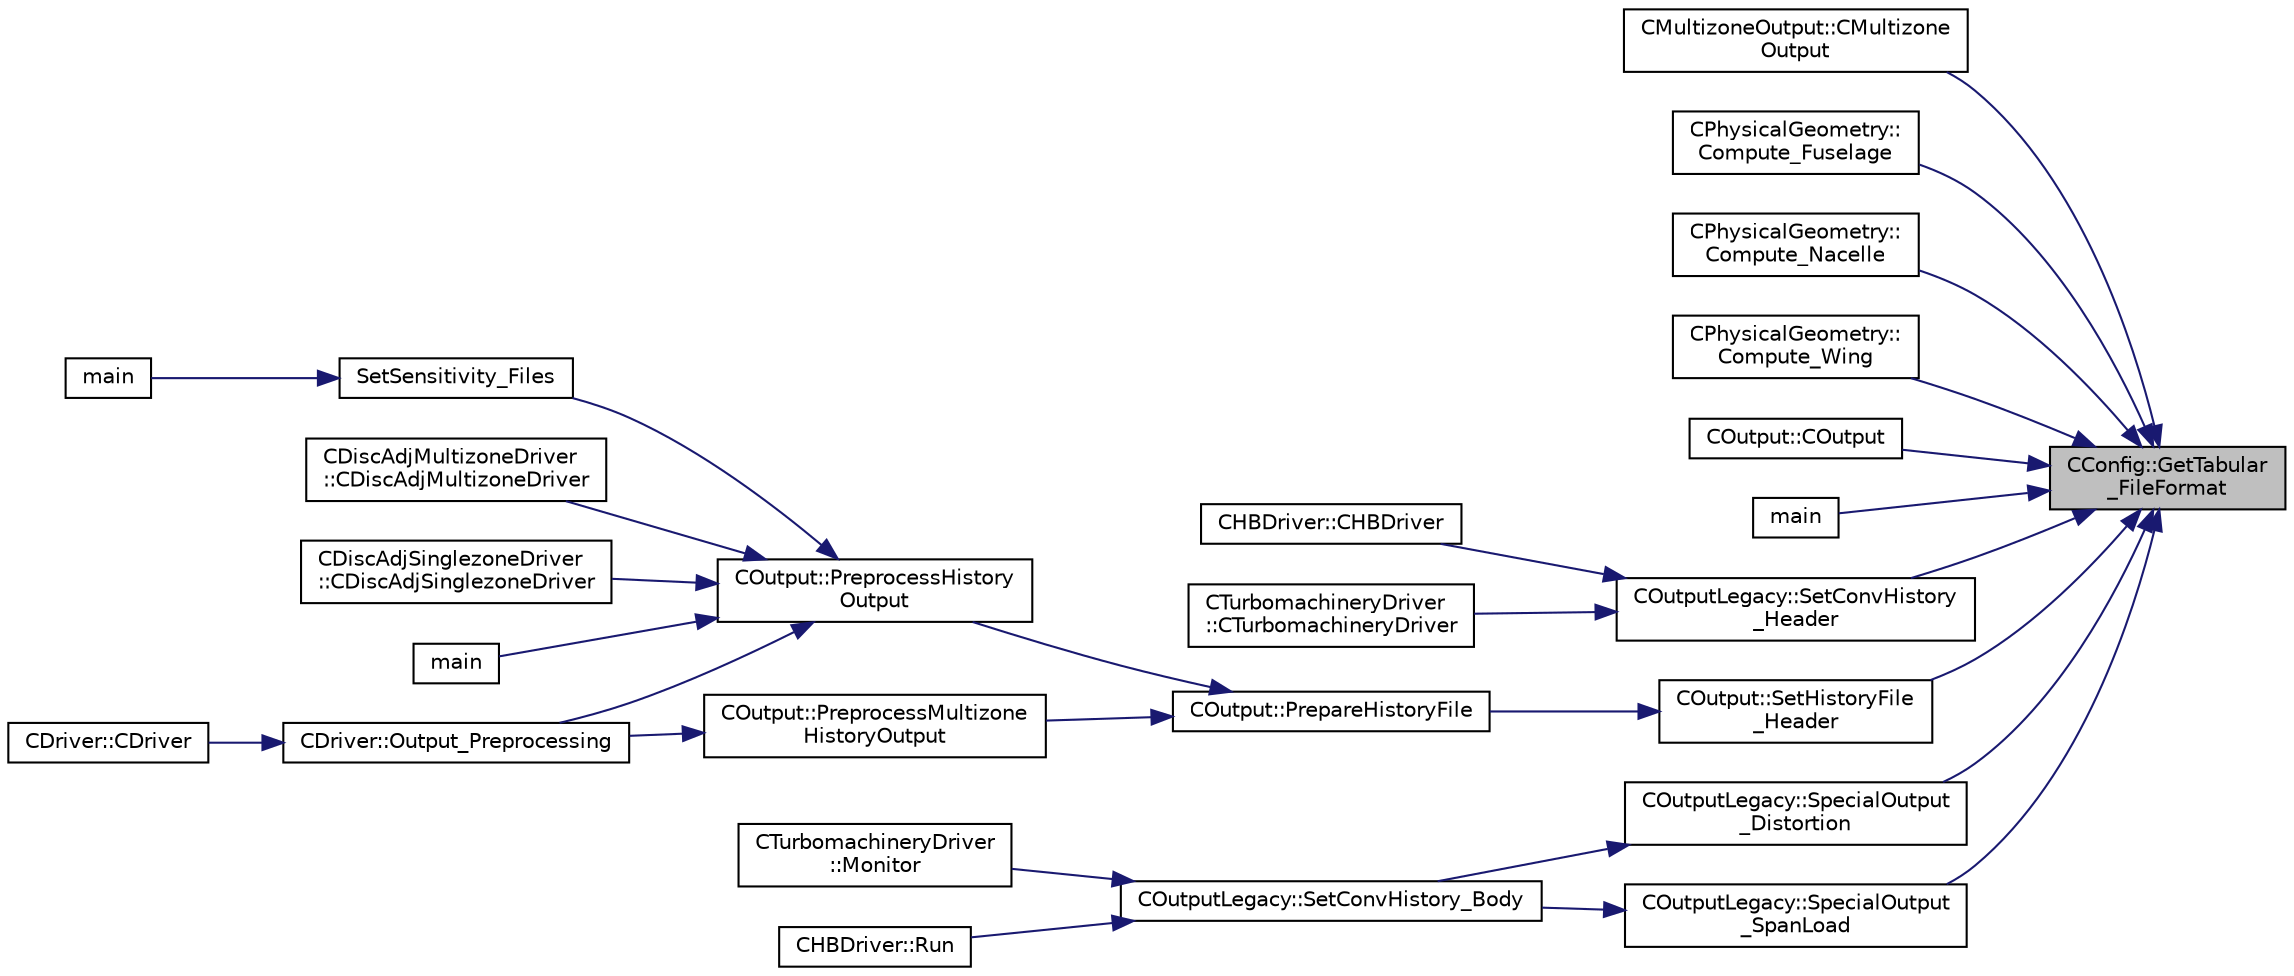digraph "CConfig::GetTabular_FileFormat"
{
 // LATEX_PDF_SIZE
  edge [fontname="Helvetica",fontsize="10",labelfontname="Helvetica",labelfontsize="10"];
  node [fontname="Helvetica",fontsize="10",shape=record];
  rankdir="RL";
  Node1 [label="CConfig::GetTabular\l_FileFormat",height=0.2,width=0.4,color="black", fillcolor="grey75", style="filled", fontcolor="black",tooltip="Get the format of the output solution."];
  Node1 -> Node2 [dir="back",color="midnightblue",fontsize="10",style="solid",fontname="Helvetica"];
  Node2 [label="CMultizoneOutput::CMultizone\lOutput",height=0.2,width=0.4,color="black", fillcolor="white", style="filled",URL="$classCMultizoneOutput.html#ae80896d658fee95d16bb2d60a05d7da7",tooltip="Constructor of the class."];
  Node1 -> Node3 [dir="back",color="midnightblue",fontsize="10",style="solid",fontname="Helvetica"];
  Node3 [label="CPhysicalGeometry::\lCompute_Fuselage",height=0.2,width=0.4,color="black", fillcolor="white", style="filled",URL="$classCPhysicalGeometry.html#a4f0167afbef6c7a7a57bbe03836bb272",tooltip="Evaluate geometrical parameters of a wing."];
  Node1 -> Node4 [dir="back",color="midnightblue",fontsize="10",style="solid",fontname="Helvetica"];
  Node4 [label="CPhysicalGeometry::\lCompute_Nacelle",height=0.2,width=0.4,color="black", fillcolor="white", style="filled",URL="$classCPhysicalGeometry.html#a69b97925c1895172c5f3eb05fc14685b",tooltip="Evaluate geometrical parameters of a wing."];
  Node1 -> Node5 [dir="back",color="midnightblue",fontsize="10",style="solid",fontname="Helvetica"];
  Node5 [label="CPhysicalGeometry::\lCompute_Wing",height=0.2,width=0.4,color="black", fillcolor="white", style="filled",URL="$classCPhysicalGeometry.html#a418d3f859009db11d95286e8d1968ef1",tooltip="Evaluate geometrical parameters of a wing."];
  Node1 -> Node6 [dir="back",color="midnightblue",fontsize="10",style="solid",fontname="Helvetica"];
  Node6 [label="COutput::COutput",height=0.2,width=0.4,color="black", fillcolor="white", style="filled",URL="$classCOutput.html#aaa7c40fcaab595257d7809cd4bec617b",tooltip="Constructor of the class."];
  Node1 -> Node7 [dir="back",color="midnightblue",fontsize="10",style="solid",fontname="Helvetica"];
  Node7 [label="main",height=0.2,width=0.4,color="black", fillcolor="white", style="filled",URL="$SU2__GEO_8cpp.html#a0ddf1224851353fc92bfbff6f499fa97",tooltip=" "];
  Node1 -> Node8 [dir="back",color="midnightblue",fontsize="10",style="solid",fontname="Helvetica"];
  Node8 [label="COutputLegacy::SetConvHistory\l_Header",height=0.2,width=0.4,color="black", fillcolor="white", style="filled",URL="$classCOutputLegacy.html#a18b50c074872fff05e5be4022c4a54de",tooltip="Write the header of the history file."];
  Node8 -> Node9 [dir="back",color="midnightblue",fontsize="10",style="solid",fontname="Helvetica"];
  Node9 [label="CHBDriver::CHBDriver",height=0.2,width=0.4,color="black", fillcolor="white", style="filled",URL="$classCHBDriver.html#a270d371133771fdd74e613712ef07797",tooltip="Constructor of the class."];
  Node8 -> Node10 [dir="back",color="midnightblue",fontsize="10",style="solid",fontname="Helvetica"];
  Node10 [label="CTurbomachineryDriver\l::CTurbomachineryDriver",height=0.2,width=0.4,color="black", fillcolor="white", style="filled",URL="$classCTurbomachineryDriver.html#a69e22449283c30291cabc99eaad62e63",tooltip="Constructor of the class."];
  Node1 -> Node11 [dir="back",color="midnightblue",fontsize="10",style="solid",fontname="Helvetica"];
  Node11 [label="COutput::SetHistoryFile\l_Header",height=0.2,width=0.4,color="black", fillcolor="white", style="filled",URL="$classCOutput.html#ac9f4f9ed10956eff7cfd7c82ba67b41f",tooltip="Set the history file header."];
  Node11 -> Node12 [dir="back",color="midnightblue",fontsize="10",style="solid",fontname="Helvetica"];
  Node12 [label="COutput::PrepareHistoryFile",height=0.2,width=0.4,color="black", fillcolor="white", style="filled",URL="$classCOutput.html#a3407b42ec9ed68db746446e34d17dc3e",tooltip="Open the history file and write the header."];
  Node12 -> Node13 [dir="back",color="midnightblue",fontsize="10",style="solid",fontname="Helvetica"];
  Node13 [label="COutput::PreprocessHistory\lOutput",height=0.2,width=0.4,color="black", fillcolor="white", style="filled",URL="$classCOutput.html#afbd232d7c9236d1415382a195f6cff4e",tooltip="Preprocess the history output by setting the history fields and opening the history file."];
  Node13 -> Node14 [dir="back",color="midnightblue",fontsize="10",style="solid",fontname="Helvetica"];
  Node14 [label="CDiscAdjMultizoneDriver\l::CDiscAdjMultizoneDriver",height=0.2,width=0.4,color="black", fillcolor="white", style="filled",URL="$classCDiscAdjMultizoneDriver.html#a4cfdd2d2d3b7cc7a40052d13d918da2f",tooltip="Constructor of the class."];
  Node13 -> Node15 [dir="back",color="midnightblue",fontsize="10",style="solid",fontname="Helvetica"];
  Node15 [label="CDiscAdjSinglezoneDriver\l::CDiscAdjSinglezoneDriver",height=0.2,width=0.4,color="black", fillcolor="white", style="filled",URL="$classCDiscAdjSinglezoneDriver.html#a0194e68e223aeda2e78f09cc413079ac",tooltip="Constructor of the class."];
  Node13 -> Node16 [dir="back",color="midnightblue",fontsize="10",style="solid",fontname="Helvetica"];
  Node16 [label="main",height=0.2,width=0.4,color="black", fillcolor="white", style="filled",URL="$SU2__DEF_8cpp.html#a0ddf1224851353fc92bfbff6f499fa97",tooltip=" "];
  Node13 -> Node17 [dir="back",color="midnightblue",fontsize="10",style="solid",fontname="Helvetica"];
  Node17 [label="CDriver::Output_Preprocessing",height=0.2,width=0.4,color="black", fillcolor="white", style="filled",URL="$classCDriver.html#a7ca93236effb813c3af9e00688659976",tooltip="Preprocess the output container."];
  Node17 -> Node18 [dir="back",color="midnightblue",fontsize="10",style="solid",fontname="Helvetica"];
  Node18 [label="CDriver::CDriver",height=0.2,width=0.4,color="black", fillcolor="white", style="filled",URL="$classCDriver.html#a3fca4a013a6efa9bbb38fe78a86b5f3d",tooltip="Constructor of the class."];
  Node13 -> Node19 [dir="back",color="midnightblue",fontsize="10",style="solid",fontname="Helvetica"];
  Node19 [label="SetSensitivity_Files",height=0.2,width=0.4,color="black", fillcolor="white", style="filled",URL="$SU2__DOT_8cpp.html#a63d4fd49ad25f4916709545fb847948c",tooltip="Write the sensitivity (including mesh sensitivity) computed with the discrete adjoint method on the s..."];
  Node19 -> Node20 [dir="back",color="midnightblue",fontsize="10",style="solid",fontname="Helvetica"];
  Node20 [label="main",height=0.2,width=0.4,color="black", fillcolor="white", style="filled",URL="$SU2__DOT_8cpp.html#a0ddf1224851353fc92bfbff6f499fa97",tooltip=" "];
  Node12 -> Node21 [dir="back",color="midnightblue",fontsize="10",style="solid",fontname="Helvetica"];
  Node21 [label="COutput::PreprocessMultizone\lHistoryOutput",height=0.2,width=0.4,color="black", fillcolor="white", style="filled",URL="$classCOutput.html#a638e3fa3f488f610107742dda71c1b53",tooltip="Preprocess the history output by setting the history fields and opening the history file."];
  Node21 -> Node17 [dir="back",color="midnightblue",fontsize="10",style="solid",fontname="Helvetica"];
  Node1 -> Node22 [dir="back",color="midnightblue",fontsize="10",style="solid",fontname="Helvetica"];
  Node22 [label="COutputLegacy::SpecialOutput\l_Distortion",height=0.2,width=0.4,color="black", fillcolor="white", style="filled",URL="$classCOutputLegacy.html#a32ea10e00944863f1051b1b0eea2dc5e",tooltip="Create and write the file with the flow coefficient on the surface."];
  Node22 -> Node23 [dir="back",color="midnightblue",fontsize="10",style="solid",fontname="Helvetica"];
  Node23 [label="COutputLegacy::SetConvHistory_Body",height=0.2,width=0.4,color="black", fillcolor="white", style="filled",URL="$classCOutputLegacy.html#a217cc0d778a3828499189a9debee47c6",tooltip="Write the history file and the convergence on the screen for serial computations."];
  Node23 -> Node24 [dir="back",color="midnightblue",fontsize="10",style="solid",fontname="Helvetica"];
  Node24 [label="CTurbomachineryDriver\l::Monitor",height=0.2,width=0.4,color="black", fillcolor="white", style="filled",URL="$classCTurbomachineryDriver.html#a46d71c90157f3116888e41d0789be956",tooltip="Monitor the computation."];
  Node23 -> Node25 [dir="back",color="midnightblue",fontsize="10",style="solid",fontname="Helvetica"];
  Node25 [label="CHBDriver::Run",height=0.2,width=0.4,color="black", fillcolor="white", style="filled",URL="$classCHBDriver.html#a741b28f789c77858055bdea1d5716f21",tooltip="Run a single iteration of a Harmonic Balance problem."];
  Node1 -> Node26 [dir="back",color="midnightblue",fontsize="10",style="solid",fontname="Helvetica"];
  Node26 [label="COutputLegacy::SpecialOutput\l_SpanLoad",height=0.2,width=0.4,color="black", fillcolor="white", style="filled",URL="$classCOutputLegacy.html#aa23c32426851597ef86dce3bd62799a2",tooltip="Writes forces at different sections."];
  Node26 -> Node23 [dir="back",color="midnightblue",fontsize="10",style="solid",fontname="Helvetica"];
}
